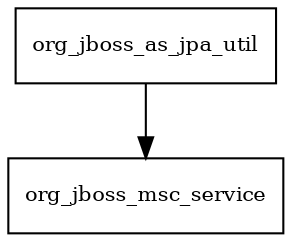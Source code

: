 digraph jboss_as_jpa_util_7_4_0_Final_redhat_19_package_dependencies {
  node [shape = box, fontsize=10.0];
  org_jboss_as_jpa_util -> org_jboss_msc_service;
}
